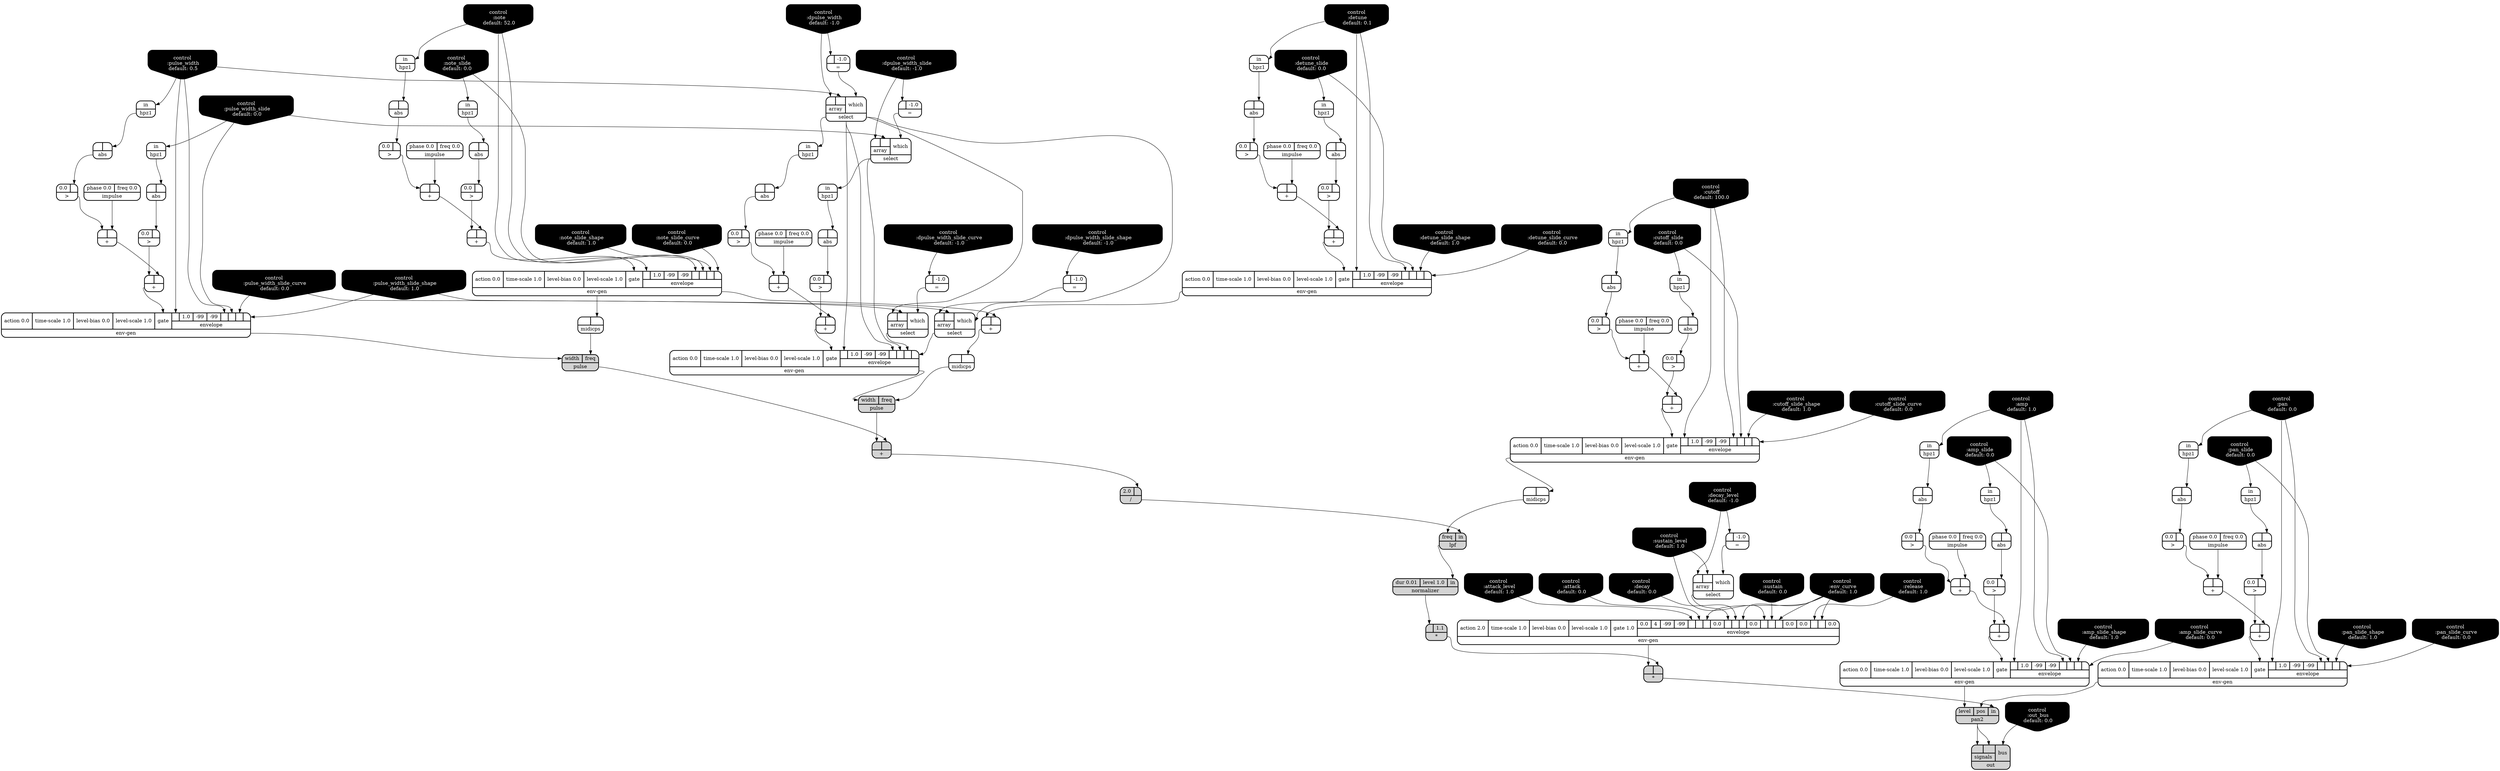 digraph synthdef {
105 [label = "{{ <b> |<a> 1.1} |<__UG_NAME__>* }" style="filled, bold, rounded"  shape=record rankdir=LR];
128 [label = "{{ <b> |<a> } |<__UG_NAME__>* }" style="filled, bold, rounded"  shape=record rankdir=LR];
44 [label = "{{ <b> |<a> } |<__UG_NAME__>+ }" style="bold, rounded" shape=record rankdir=LR];
48 [label = "{{ <b> |<a> } |<__UG_NAME__>+ }" style="bold, rounded" shape=record rankdir=LR];
54 [label = "{{ <b> |<a> } |<__UG_NAME__>+ }" style="bold, rounded" shape=record rankdir=LR];
58 [label = "{{ <b> |<a> } |<__UG_NAME__>+ }" style="bold, rounded" shape=record rankdir=LR];
66 [label = "{{ <b> |<a> } |<__UG_NAME__>+ }" style="bold, rounded" shape=record rankdir=LR];
67 [label = "{{ <b> |<a> } |<__UG_NAME__>+ }" style="bold, rounded" shape=record rankdir=LR];
69 [label = "{{ <b> |<a> } |<__UG_NAME__>+ }" style="bold, rounded" shape=record rankdir=LR];
77 [label = "{{ <b> |<a> } |<__UG_NAME__>+ }" style="bold, rounded" shape=record rankdir=LR];
83 [label = "{{ <b> |<a> } |<__UG_NAME__>+ }" style="bold, rounded" shape=record rankdir=LR];
90 [label = "{{ <b> |<a> } |<__UG_NAME__>+ }" style="filled, bold, rounded"  shape=record rankdir=LR];
96 [label = "{{ <b> |<a> } |<__UG_NAME__>+ }" style="bold, rounded" shape=record rankdir=LR];
100 [label = "{{ <b> |<a> } |<__UG_NAME__>+ }" style="bold, rounded" shape=record rankdir=LR];
111 [label = "{{ <b> |<a> } |<__UG_NAME__>+ }" style="bold, rounded" shape=record rankdir=LR];
114 [label = "{{ <b> |<a> } |<__UG_NAME__>+ }" style="bold, rounded" shape=record rankdir=LR];
121 [label = "{{ <b> |<a> } |<__UG_NAME__>+ }" style="bold, rounded" shape=record rankdir=LR];
125 [label = "{{ <b> |<a> } |<__UG_NAME__>+ }" style="bold, rounded" shape=record rankdir=LR];
91 [label = "{{ <b> 2.0|<a> } |<__UG_NAME__>/ }" style="filled, bold, rounded"  shape=record rankdir=LR];
72 [label = "{{ <b> |<a> -1.0} |<__UG_NAME__>= }" style="bold, rounded" shape=record rankdir=LR];
78 [label = "{{ <b> |<a> -1.0} |<__UG_NAME__>= }" style="bold, rounded" shape=record rankdir=LR];
84 [label = "{{ <b> |<a> -1.0} |<__UG_NAME__>= }" style="bold, rounded" shape=record rankdir=LR];
86 [label = "{{ <b> |<a> -1.0} |<__UG_NAME__>= }" style="bold, rounded" shape=record rankdir=LR];
118 [label = "{{ <b> |<a> -1.0} |<__UG_NAME__>= }" style="bold, rounded" shape=record rankdir=LR];
39 [label = "{{ <b> 0.0|<a> } |<__UG_NAME__>\> }" style="bold, rounded" shape=record rankdir=LR];
43 [label = "{{ <b> 0.0|<a> } |<__UG_NAME__>\> }" style="bold, rounded" shape=record rankdir=LR];
47 [label = "{{ <b> 0.0|<a> } |<__UG_NAME__>\> }" style="bold, rounded" shape=record rankdir=LR];
53 [label = "{{ <b> 0.0|<a> } |<__UG_NAME__>\> }" style="bold, rounded" shape=record rankdir=LR];
57 [label = "{{ <b> 0.0|<a> } |<__UG_NAME__>\> }" style="bold, rounded" shape=record rankdir=LR];
65 [label = "{{ <b> 0.0|<a> } |<__UG_NAME__>\> }" style="bold, rounded" shape=record rankdir=LR];
76 [label = "{{ <b> 0.0|<a> } |<__UG_NAME__>\> }" style="bold, rounded" shape=record rankdir=LR];
82 [label = "{{ <b> 0.0|<a> } |<__UG_NAME__>\> }" style="bold, rounded" shape=record rankdir=LR];
95 [label = "{{ <b> 0.0|<a> } |<__UG_NAME__>\> }" style="bold, rounded" shape=record rankdir=LR];
99 [label = "{{ <b> 0.0|<a> } |<__UG_NAME__>\> }" style="bold, rounded" shape=record rankdir=LR];
110 [label = "{{ <b> 0.0|<a> } |<__UG_NAME__>\> }" style="bold, rounded" shape=record rankdir=LR];
113 [label = "{{ <b> 0.0|<a> } |<__UG_NAME__>\> }" style="bold, rounded" shape=record rankdir=LR];
117 [label = "{{ <b> 0.0|<a> } |<__UG_NAME__>\> }" style="bold, rounded" shape=record rankdir=LR];
124 [label = "{{ <b> 0.0|<a> } |<__UG_NAME__>\> }" style="bold, rounded" shape=record rankdir=LR];
38 [label = "{{ <b> |<a> } |<__UG_NAME__>abs }" style="bold, rounded" shape=record rankdir=LR];
42 [label = "{{ <b> |<a> } |<__UG_NAME__>abs }" style="bold, rounded" shape=record rankdir=LR];
46 [label = "{{ <b> |<a> } |<__UG_NAME__>abs }" style="bold, rounded" shape=record rankdir=LR];
52 [label = "{{ <b> |<a> } |<__UG_NAME__>abs }" style="bold, rounded" shape=record rankdir=LR];
56 [label = "{{ <b> |<a> } |<__UG_NAME__>abs }" style="bold, rounded" shape=record rankdir=LR];
64 [label = "{{ <b> |<a> } |<__UG_NAME__>abs }" style="bold, rounded" shape=record rankdir=LR];
75 [label = "{{ <b> |<a> } |<__UG_NAME__>abs }" style="bold, rounded" shape=record rankdir=LR];
81 [label = "{{ <b> |<a> } |<__UG_NAME__>abs }" style="bold, rounded" shape=record rankdir=LR];
94 [label = "{{ <b> |<a> } |<__UG_NAME__>abs }" style="bold, rounded" shape=record rankdir=LR];
98 [label = "{{ <b> |<a> } |<__UG_NAME__>abs }" style="bold, rounded" shape=record rankdir=LR];
109 [label = "{{ <b> |<a> } |<__UG_NAME__>abs }" style="bold, rounded" shape=record rankdir=LR];
112 [label = "{{ <b> |<a> } |<__UG_NAME__>abs }" style="bold, rounded" shape=record rankdir=LR];
116 [label = "{{ <b> |<a> } |<__UG_NAME__>abs }" style="bold, rounded" shape=record rankdir=LR];
123 [label = "{{ <b> |<a> } |<__UG_NAME__>abs }" style="bold, rounded" shape=record rankdir=LR];
0 [label = "control
 :note
 default: 52.0" shape=invhouse style="rounded, filled, bold" fillcolor=black fontcolor=white ]; 
1 [label = "control
 :note_slide
 default: 0.0" shape=invhouse style="rounded, filled, bold" fillcolor=black fontcolor=white ]; 
2 [label = "control
 :note_slide_shape
 default: 1.0" shape=invhouse style="rounded, filled, bold" fillcolor=black fontcolor=white ]; 
3 [label = "control
 :note_slide_curve
 default: 0.0" shape=invhouse style="rounded, filled, bold" fillcolor=black fontcolor=white ]; 
4 [label = "control
 :amp
 default: 1.0" shape=invhouse style="rounded, filled, bold" fillcolor=black fontcolor=white ]; 
5 [label = "control
 :amp_slide
 default: 0.0" shape=invhouse style="rounded, filled, bold" fillcolor=black fontcolor=white ]; 
6 [label = "control
 :amp_slide_shape
 default: 1.0" shape=invhouse style="rounded, filled, bold" fillcolor=black fontcolor=white ]; 
7 [label = "control
 :amp_slide_curve
 default: 0.0" shape=invhouse style="rounded, filled, bold" fillcolor=black fontcolor=white ]; 
8 [label = "control
 :pan
 default: 0.0" shape=invhouse style="rounded, filled, bold" fillcolor=black fontcolor=white ]; 
9 [label = "control
 :pan_slide
 default: 0.0" shape=invhouse style="rounded, filled, bold" fillcolor=black fontcolor=white ]; 
10 [label = "control
 :pan_slide_shape
 default: 1.0" shape=invhouse style="rounded, filled, bold" fillcolor=black fontcolor=white ]; 
11 [label = "control
 :pan_slide_curve
 default: 0.0" shape=invhouse style="rounded, filled, bold" fillcolor=black fontcolor=white ]; 
12 [label = "control
 :attack
 default: 0.0" shape=invhouse style="rounded, filled, bold" fillcolor=black fontcolor=white ]; 
13 [label = "control
 :decay
 default: 0.0" shape=invhouse style="rounded, filled, bold" fillcolor=black fontcolor=white ]; 
14 [label = "control
 :sustain
 default: 0.0" shape=invhouse style="rounded, filled, bold" fillcolor=black fontcolor=white ]; 
15 [label = "control
 :release
 default: 1.0" shape=invhouse style="rounded, filled, bold" fillcolor=black fontcolor=white ]; 
16 [label = "control
 :attack_level
 default: 1.0" shape=invhouse style="rounded, filled, bold" fillcolor=black fontcolor=white ]; 
17 [label = "control
 :decay_level
 default: -1.0" shape=invhouse style="rounded, filled, bold" fillcolor=black fontcolor=white ]; 
18 [label = "control
 :sustain_level
 default: 1.0" shape=invhouse style="rounded, filled, bold" fillcolor=black fontcolor=white ]; 
19 [label = "control
 :env_curve
 default: 1.0" shape=invhouse style="rounded, filled, bold" fillcolor=black fontcolor=white ]; 
20 [label = "control
 :cutoff
 default: 100.0" shape=invhouse style="rounded, filled, bold" fillcolor=black fontcolor=white ]; 
21 [label = "control
 :cutoff_slide
 default: 0.0" shape=invhouse style="rounded, filled, bold" fillcolor=black fontcolor=white ]; 
22 [label = "control
 :cutoff_slide_shape
 default: 1.0" shape=invhouse style="rounded, filled, bold" fillcolor=black fontcolor=white ]; 
23 [label = "control
 :cutoff_slide_curve
 default: 0.0" shape=invhouse style="rounded, filled, bold" fillcolor=black fontcolor=white ]; 
24 [label = "control
 :detune
 default: 0.1" shape=invhouse style="rounded, filled, bold" fillcolor=black fontcolor=white ]; 
25 [label = "control
 :detune_slide
 default: 0.0" shape=invhouse style="rounded, filled, bold" fillcolor=black fontcolor=white ]; 
26 [label = "control
 :detune_slide_shape
 default: 1.0" shape=invhouse style="rounded, filled, bold" fillcolor=black fontcolor=white ]; 
27 [label = "control
 :detune_slide_curve
 default: 0.0" shape=invhouse style="rounded, filled, bold" fillcolor=black fontcolor=white ]; 
28 [label = "control
 :pulse_width
 default: 0.5" shape=invhouse style="rounded, filled, bold" fillcolor=black fontcolor=white ]; 
29 [label = "control
 :pulse_width_slide
 default: 0.0" shape=invhouse style="rounded, filled, bold" fillcolor=black fontcolor=white ]; 
30 [label = "control
 :pulse_width_slide_shape
 default: 1.0" shape=invhouse style="rounded, filled, bold" fillcolor=black fontcolor=white ]; 
31 [label = "control
 :pulse_width_slide_curve
 default: 0.0" shape=invhouse style="rounded, filled, bold" fillcolor=black fontcolor=white ]; 
32 [label = "control
 :dpulse_width
 default: -1.0" shape=invhouse style="rounded, filled, bold" fillcolor=black fontcolor=white ]; 
33 [label = "control
 :dpulse_width_slide
 default: -1.0" shape=invhouse style="rounded, filled, bold" fillcolor=black fontcolor=white ]; 
34 [label = "control
 :dpulse_width_slide_shape
 default: -1.0" shape=invhouse style="rounded, filled, bold" fillcolor=black fontcolor=white ]; 
35 [label = "control
 :dpulse_width_slide_curve
 default: -1.0" shape=invhouse style="rounded, filled, bold" fillcolor=black fontcolor=white ]; 
36 [label = "control
 :out_bus
 default: 0.0" shape=invhouse style="rounded, filled, bold" fillcolor=black fontcolor=white ]; 
49 [label = "{{ <action> action 0.0|<time____scale> time-scale 1.0|<level____bias> level-bias 0.0|<level____scale> level-scale 1.0|<gate> gate|{{<envelope___control___0>|1.0|-99|-99|<envelope___control___4>|<envelope___control___5>|<envelope___control___6>|<envelope___control___7>}|envelope}} |<__UG_NAME__>env-gen }" style="bold, rounded" shape=record rankdir=LR];
59 [label = "{{ <action> action 0.0|<time____scale> time-scale 1.0|<level____bias> level-bias 0.0|<level____scale> level-scale 1.0|<gate> gate|{{<envelope___control___0>|1.0|-99|-99|<envelope___control___4>|<envelope___control___5>|<envelope___control___6>|<envelope___control___7>}|envelope}} |<__UG_NAME__>env-gen }" style="bold, rounded" shape=record rankdir=LR];
68 [label = "{{ <action> action 0.0|<time____scale> time-scale 1.0|<level____bias> level-bias 0.0|<level____scale> level-scale 1.0|<gate> gate|{{<envelope___control___0>|1.0|-99|-99|<envelope___control___4>|<envelope___control___5>|<envelope___control___6>|<envelope___control___7>}|envelope}} |<__UG_NAME__>env-gen }" style="bold, rounded" shape=record rankdir=LR];
88 [label = "{{ <action> action 0.0|<time____scale> time-scale 1.0|<level____bias> level-bias 0.0|<level____scale> level-scale 1.0|<gate> gate|{{<envelope___select___0>|1.0|-99|-99|<envelope___select___4>|<envelope___select___5>|<envelope___select___6>|<envelope___select___7>}|envelope}} |<__UG_NAME__>env-gen }" style="bold, rounded" shape=record rankdir=LR];
101 [label = "{{ <action> action 0.0|<time____scale> time-scale 1.0|<level____bias> level-bias 0.0|<level____scale> level-scale 1.0|<gate> gate|{{<envelope___control___0>|1.0|-99|-99|<envelope___control___4>|<envelope___control___5>|<envelope___control___6>|<envelope___control___7>}|envelope}} |<__UG_NAME__>env-gen }" style="bold, rounded" shape=record rankdir=LR];
126 [label = "{{ <action> action 0.0|<time____scale> time-scale 1.0|<level____bias> level-bias 0.0|<level____scale> level-scale 1.0|<gate> gate|{{<envelope___control___0>|1.0|-99|-99|<envelope___control___4>|<envelope___control___5>|<envelope___control___6>|<envelope___control___7>}|envelope}} |<__UG_NAME__>env-gen }" style="bold, rounded" shape=record rankdir=LR];
127 [label = "{{ <action> action 2.0|<time____scale> time-scale 1.0|<level____bias> level-bias 0.0|<level____scale> level-scale 1.0|<gate> gate 1.0|{{0.0|4|-99|-99|<envelope___control___4>|<envelope___control___5>|<envelope___control___6>|0.0|<envelope___select___8>|<envelope___control___9>|<envelope___control___10>|0.0|<envelope___control___12>|<envelope___control___13>|<envelope___control___14>|0.0|0.0|<envelope___control___17>|<envelope___control___18>|0.0}|envelope}} |<__UG_NAME__>env-gen }" style="bold, rounded" shape=record rankdir=LR];
129 [label = "{{ <action> action 0.0|<time____scale> time-scale 1.0|<level____bias> level-bias 0.0|<level____scale> level-scale 1.0|<gate> gate|{{<envelope___control___0>|1.0|-99|-99|<envelope___control___4>|<envelope___control___5>|<envelope___control___6>|<envelope___control___7>}|envelope}} |<__UG_NAME__>env-gen }" style="bold, rounded" shape=record rankdir=LR];
37 [label = "{{ <in> in} |<__UG_NAME__>hpz1 }" style="bold, rounded" shape=record rankdir=LR];
41 [label = "{{ <in> in} |<__UG_NAME__>hpz1 }" style="bold, rounded" shape=record rankdir=LR];
45 [label = "{{ <in> in} |<__UG_NAME__>hpz1 }" style="bold, rounded" shape=record rankdir=LR];
50 [label = "{{ <in> in} |<__UG_NAME__>hpz1 }" style="bold, rounded" shape=record rankdir=LR];
55 [label = "{{ <in> in} |<__UG_NAME__>hpz1 }" style="bold, rounded" shape=record rankdir=LR];
63 [label = "{{ <in> in} |<__UG_NAME__>hpz1 }" style="bold, rounded" shape=record rankdir=LR];
74 [label = "{{ <in> in} |<__UG_NAME__>hpz1 }" style="bold, rounded" shape=record rankdir=LR];
80 [label = "{{ <in> in} |<__UG_NAME__>hpz1 }" style="bold, rounded" shape=record rankdir=LR];
93 [label = "{{ <in> in} |<__UG_NAME__>hpz1 }" style="bold, rounded" shape=record rankdir=LR];
97 [label = "{{ <in> in} |<__UG_NAME__>hpz1 }" style="bold, rounded" shape=record rankdir=LR];
106 [label = "{{ <in> in} |<__UG_NAME__>hpz1 }" style="bold, rounded" shape=record rankdir=LR];
108 [label = "{{ <in> in} |<__UG_NAME__>hpz1 }" style="bold, rounded" shape=record rankdir=LR];
115 [label = "{{ <in> in} |<__UG_NAME__>hpz1 }" style="bold, rounded" shape=record rankdir=LR];
122 [label = "{{ <in> in} |<__UG_NAME__>hpz1 }" style="bold, rounded" shape=record rankdir=LR];
40 [label = "{{ <phase> phase 0.0|<freq> freq 0.0} |<__UG_NAME__>impulse }" style="bold, rounded" shape=record rankdir=LR];
51 [label = "{{ <phase> phase 0.0|<freq> freq 0.0} |<__UG_NAME__>impulse }" style="bold, rounded" shape=record rankdir=LR];
62 [label = "{{ <phase> phase 0.0|<freq> freq 0.0} |<__UG_NAME__>impulse }" style="bold, rounded" shape=record rankdir=LR];
71 [label = "{{ <phase> phase 0.0|<freq> freq 0.0} |<__UG_NAME__>impulse }" style="bold, rounded" shape=record rankdir=LR];
92 [label = "{{ <phase> phase 0.0|<freq> freq 0.0} |<__UG_NAME__>impulse }" style="bold, rounded" shape=record rankdir=LR];
107 [label = "{{ <phase> phase 0.0|<freq> freq 0.0} |<__UG_NAME__>impulse }" style="bold, rounded" shape=record rankdir=LR];
120 [label = "{{ <phase> phase 0.0|<freq> freq 0.0} |<__UG_NAME__>impulse }" style="bold, rounded" shape=record rankdir=LR];
103 [label = "{{ <freq> freq|<in> in} |<__UG_NAME__>lpf }" style="filled, bold, rounded"  shape=record rankdir=LR];
60 [label = "{{ <b> |<a> } |<__UG_NAME__>midicps }" style="bold, rounded" shape=record rankdir=LR];
70 [label = "{{ <b> |<a> } |<__UG_NAME__>midicps }" style="bold, rounded" shape=record rankdir=LR];
102 [label = "{{ <b> |<a> } |<__UG_NAME__>midicps }" style="bold, rounded" shape=record rankdir=LR];
104 [label = "{{ <dur> dur 0.01|<level> level 1.0|<in> in} |<__UG_NAME__>normalizer }" style="filled, bold, rounded"  shape=record rankdir=LR];
131 [label = "{{ {{<signals___pan2___0>|<signals___pan2___1>}|signals}|<bus> bus} |<__UG_NAME__>out }" style="filled, bold, rounded"  shape=record rankdir=LR];
130 [label = "{{ <level> level|<pos> pos|<in> in} |<__UG_NAME__>pan2 }" style="filled, bold, rounded"  shape=record rankdir=LR];
61 [label = "{{ <width> width|<freq> freq} |<__UG_NAME__>pulse }" style="filled, bold, rounded"  shape=record rankdir=LR];
89 [label = "{{ <width> width|<freq> freq} |<__UG_NAME__>pulse }" style="filled, bold, rounded"  shape=record rankdir=LR];
73 [label = "{{ {{<array___control___0>|<array___control___1>}|array}|<which> which} |<__UG_NAME__>select }" style="bold, rounded" shape=record rankdir=LR];
79 [label = "{{ {{<array___control___0>|<array___control___1>}|array}|<which> which} |<__UG_NAME__>select }" style="bold, rounded" shape=record rankdir=LR];
85 [label = "{{ {{<array___select___0>|<array___control___1>}|array}|<which> which} |<__UG_NAME__>select }" style="bold, rounded" shape=record rankdir=LR];
87 [label = "{{ {{<array___select___0>|<array___control___1>}|array}|<which> which} |<__UG_NAME__>select }" style="bold, rounded" shape=record rankdir=LR];
119 [label = "{{ {{<array___control___0>|<array___control___1>}|array}|<which> which} |<__UG_NAME__>select }" style="bold, rounded" shape=record rankdir=LR];

104:__UG_NAME__ -> 105:b ;
105:__UG_NAME__ -> 128:a ;
127:__UG_NAME__ -> 128:b ;
40:__UG_NAME__ -> 44:a ;
43:__UG_NAME__ -> 44:b ;
44:__UG_NAME__ -> 48:a ;
47:__UG_NAME__ -> 48:b ;
51:__UG_NAME__ -> 54:a ;
53:__UG_NAME__ -> 54:b ;
54:__UG_NAME__ -> 58:a ;
57:__UG_NAME__ -> 58:b ;
62:__UG_NAME__ -> 66:a ;
65:__UG_NAME__ -> 66:b ;
66:__UG_NAME__ -> 67:a ;
39:__UG_NAME__ -> 67:b ;
59:__UG_NAME__ -> 69:a ;
68:__UG_NAME__ -> 69:b ;
71:__UG_NAME__ -> 77:a ;
76:__UG_NAME__ -> 77:b ;
77:__UG_NAME__ -> 83:a ;
82:__UG_NAME__ -> 83:b ;
61:__UG_NAME__ -> 90:a ;
89:__UG_NAME__ -> 90:b ;
92:__UG_NAME__ -> 96:a ;
95:__UG_NAME__ -> 96:b ;
96:__UG_NAME__ -> 100:a ;
99:__UG_NAME__ -> 100:b ;
107:__UG_NAME__ -> 111:a ;
110:__UG_NAME__ -> 111:b ;
111:__UG_NAME__ -> 114:a ;
113:__UG_NAME__ -> 114:b ;
120:__UG_NAME__ -> 121:a ;
117:__UG_NAME__ -> 121:b ;
121:__UG_NAME__ -> 125:a ;
124:__UG_NAME__ -> 125:b ;
90:__UG_NAME__ -> 91:a ;
32:__UG_NAME__ -> 72:b ;
33:__UG_NAME__ -> 78:b ;
35:__UG_NAME__ -> 84:b ;
34:__UG_NAME__ -> 86:b ;
17:__UG_NAME__ -> 118:b ;
38:__UG_NAME__ -> 39:a ;
42:__UG_NAME__ -> 43:a ;
46:__UG_NAME__ -> 47:a ;
52:__UG_NAME__ -> 53:a ;
56:__UG_NAME__ -> 57:a ;
64:__UG_NAME__ -> 65:a ;
75:__UG_NAME__ -> 76:a ;
81:__UG_NAME__ -> 82:a ;
94:__UG_NAME__ -> 95:a ;
98:__UG_NAME__ -> 99:a ;
109:__UG_NAME__ -> 110:a ;
112:__UG_NAME__ -> 113:a ;
116:__UG_NAME__ -> 117:a ;
123:__UG_NAME__ -> 124:a ;
37:__UG_NAME__ -> 38:a ;
41:__UG_NAME__ -> 42:a ;
45:__UG_NAME__ -> 46:a ;
50:__UG_NAME__ -> 52:a ;
55:__UG_NAME__ -> 56:a ;
63:__UG_NAME__ -> 64:a ;
74:__UG_NAME__ -> 75:a ;
80:__UG_NAME__ -> 81:a ;
93:__UG_NAME__ -> 94:a ;
97:__UG_NAME__ -> 98:a ;
108:__UG_NAME__ -> 109:a ;
106:__UG_NAME__ -> 112:a ;
115:__UG_NAME__ -> 116:a ;
122:__UG_NAME__ -> 123:a ;
28:__UG_NAME__ -> 49:envelope___control___0 ;
28:__UG_NAME__ -> 49:envelope___control___4 ;
29:__UG_NAME__ -> 49:envelope___control___5 ;
31:__UG_NAME__ -> 49:envelope___control___6 ;
30:__UG_NAME__ -> 49:envelope___control___7 ;
48:__UG_NAME__ -> 49:gate ;
0:__UG_NAME__ -> 59:envelope___control___0 ;
0:__UG_NAME__ -> 59:envelope___control___4 ;
1:__UG_NAME__ -> 59:envelope___control___5 ;
2:__UG_NAME__ -> 59:envelope___control___6 ;
3:__UG_NAME__ -> 59:envelope___control___7 ;
58:__UG_NAME__ -> 59:gate ;
24:__UG_NAME__ -> 68:envelope___control___0 ;
24:__UG_NAME__ -> 68:envelope___control___4 ;
25:__UG_NAME__ -> 68:envelope___control___5 ;
26:__UG_NAME__ -> 68:envelope___control___6 ;
27:__UG_NAME__ -> 68:envelope___control___7 ;
67:__UG_NAME__ -> 68:gate ;
73:__UG_NAME__ -> 88:envelope___select___0 ;
73:__UG_NAME__ -> 88:envelope___select___4 ;
79:__UG_NAME__ -> 88:envelope___select___5 ;
85:__UG_NAME__ -> 88:envelope___select___6 ;
87:__UG_NAME__ -> 88:envelope___select___7 ;
83:__UG_NAME__ -> 88:gate ;
20:__UG_NAME__ -> 101:envelope___control___0 ;
20:__UG_NAME__ -> 101:envelope___control___4 ;
21:__UG_NAME__ -> 101:envelope___control___5 ;
22:__UG_NAME__ -> 101:envelope___control___6 ;
23:__UG_NAME__ -> 101:envelope___control___7 ;
100:__UG_NAME__ -> 101:gate ;
4:__UG_NAME__ -> 126:envelope___control___0 ;
4:__UG_NAME__ -> 126:envelope___control___4 ;
5:__UG_NAME__ -> 126:envelope___control___5 ;
6:__UG_NAME__ -> 126:envelope___control___6 ;
7:__UG_NAME__ -> 126:envelope___control___7 ;
125:__UG_NAME__ -> 126:gate ;
16:__UG_NAME__ -> 127:envelope___control___4 ;
12:__UG_NAME__ -> 127:envelope___control___5 ;
19:__UG_NAME__ -> 127:envelope___control___6 ;
119:__UG_NAME__ -> 127:envelope___select___8 ;
13:__UG_NAME__ -> 127:envelope___control___9 ;
19:__UG_NAME__ -> 127:envelope___control___10 ;
18:__UG_NAME__ -> 127:envelope___control___12 ;
14:__UG_NAME__ -> 127:envelope___control___13 ;
19:__UG_NAME__ -> 127:envelope___control___14 ;
15:__UG_NAME__ -> 127:envelope___control___17 ;
19:__UG_NAME__ -> 127:envelope___control___18 ;
8:__UG_NAME__ -> 129:envelope___control___0 ;
8:__UG_NAME__ -> 129:envelope___control___4 ;
9:__UG_NAME__ -> 129:envelope___control___5 ;
10:__UG_NAME__ -> 129:envelope___control___6 ;
11:__UG_NAME__ -> 129:envelope___control___7 ;
114:__UG_NAME__ -> 129:gate ;
25:__UG_NAME__ -> 37:in ;
28:__UG_NAME__ -> 41:in ;
29:__UG_NAME__ -> 45:in ;
0:__UG_NAME__ -> 50:in ;
1:__UG_NAME__ -> 55:in ;
24:__UG_NAME__ -> 63:in ;
73:__UG_NAME__ -> 74:in ;
79:__UG_NAME__ -> 80:in ;
20:__UG_NAME__ -> 93:in ;
21:__UG_NAME__ -> 97:in ;
9:__UG_NAME__ -> 106:in ;
8:__UG_NAME__ -> 108:in ;
4:__UG_NAME__ -> 115:in ;
5:__UG_NAME__ -> 122:in ;
91:__UG_NAME__ -> 103:in ;
102:__UG_NAME__ -> 103:freq ;
59:__UG_NAME__ -> 60:a ;
69:__UG_NAME__ -> 70:a ;
101:__UG_NAME__ -> 102:a ;
103:__UG_NAME__ -> 104:in ;
36:__UG_NAME__ -> 131:bus ;
130:__UG_NAME__ -> 131:signals___pan2___0 ;
130:__UG_NAME__ -> 131:signals___pan2___1 ;
128:__UG_NAME__ -> 130:in ;
129:__UG_NAME__ -> 130:pos ;
126:__UG_NAME__ -> 130:level ;
60:__UG_NAME__ -> 61:freq ;
49:__UG_NAME__ -> 61:width ;
70:__UG_NAME__ -> 89:freq ;
88:__UG_NAME__ -> 89:width ;
72:__UG_NAME__ -> 73:which ;
32:__UG_NAME__ -> 73:array___control___0 ;
28:__UG_NAME__ -> 73:array___control___1 ;
78:__UG_NAME__ -> 79:which ;
33:__UG_NAME__ -> 79:array___control___0 ;
29:__UG_NAME__ -> 79:array___control___1 ;
84:__UG_NAME__ -> 85:which ;
73:__UG_NAME__ -> 85:array___select___0 ;
31:__UG_NAME__ -> 85:array___control___1 ;
86:__UG_NAME__ -> 87:which ;
73:__UG_NAME__ -> 87:array___select___0 ;
30:__UG_NAME__ -> 87:array___control___1 ;
118:__UG_NAME__ -> 119:which ;
17:__UG_NAME__ -> 119:array___control___0 ;
18:__UG_NAME__ -> 119:array___control___1 ;

}